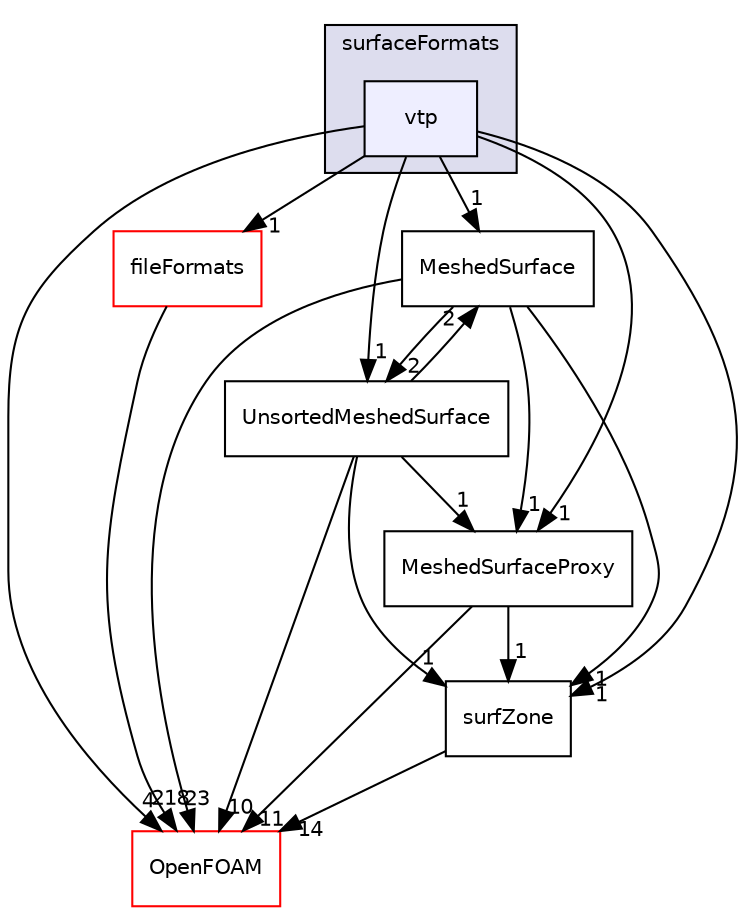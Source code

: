 digraph "src/surfMesh/surfaceFormats/vtp" {
  bgcolor=transparent;
  compound=true
  node [ fontsize="10", fontname="Helvetica"];
  edge [ labelfontsize="10", labelfontname="Helvetica"];
  subgraph clusterdir_3ad8f5f9808d8196d04eb1769c1a10a8 {
    graph [ bgcolor="#ddddee", pencolor="black", label="surfaceFormats" fontname="Helvetica", fontsize="10", URL="dir_3ad8f5f9808d8196d04eb1769c1a10a8.html"]
  dir_8a4b668f8ffd927609c04db5fa340d91 [shape=box, label="vtp", style="filled", fillcolor="#eeeeff", pencolor="black", URL="dir_8a4b668f8ffd927609c04db5fa340d91.html"];
  }
  dir_c7b425ce1feba157c3a628060f167f64 [shape=box label="MeshedSurface" URL="dir_c7b425ce1feba157c3a628060f167f64.html"];
  dir_b05602f37bb521a7142c0a3e200b5f35 [shape=box label="fileFormats" color="red" URL="dir_b05602f37bb521a7142c0a3e200b5f35.html"];
  dir_224334990af5761cc26bd2eed4da00bd [shape=box label="UnsortedMeshedSurface" URL="dir_224334990af5761cc26bd2eed4da00bd.html"];
  dir_b2d126e3ab79c2145c7a44de22e5f675 [shape=box label="MeshedSurfaceProxy" URL="dir_b2d126e3ab79c2145c7a44de22e5f675.html"];
  dir_c5473ff19b20e6ec4dfe5c310b3778a8 [shape=box label="OpenFOAM" color="red" URL="dir_c5473ff19b20e6ec4dfe5c310b3778a8.html"];
  dir_367e2591196b309d6036c64a18218666 [shape=box label="surfZone" URL="dir_367e2591196b309d6036c64a18218666.html"];
  dir_c7b425ce1feba157c3a628060f167f64->dir_224334990af5761cc26bd2eed4da00bd [headlabel="2", labeldistance=1.5 headhref="dir_003626_003653.html"];
  dir_c7b425ce1feba157c3a628060f167f64->dir_b2d126e3ab79c2145c7a44de22e5f675 [headlabel="1", labeldistance=1.5 headhref="dir_003626_003628.html"];
  dir_c7b425ce1feba157c3a628060f167f64->dir_c5473ff19b20e6ec4dfe5c310b3778a8 [headlabel="23", labeldistance=1.5 headhref="dir_003626_002151.html"];
  dir_c7b425ce1feba157c3a628060f167f64->dir_367e2591196b309d6036c64a18218666 [headlabel="1", labeldistance=1.5 headhref="dir_003626_003649.html"];
  dir_b05602f37bb521a7142c0a3e200b5f35->dir_c5473ff19b20e6ec4dfe5c310b3778a8 [headlabel="218", labeldistance=1.5 headhref="dir_000682_002151.html"];
  dir_8a4b668f8ffd927609c04db5fa340d91->dir_c7b425ce1feba157c3a628060f167f64 [headlabel="1", labeldistance=1.5 headhref="dir_003644_003626.html"];
  dir_8a4b668f8ffd927609c04db5fa340d91->dir_b05602f37bb521a7142c0a3e200b5f35 [headlabel="1", labeldistance=1.5 headhref="dir_003644_000682.html"];
  dir_8a4b668f8ffd927609c04db5fa340d91->dir_224334990af5761cc26bd2eed4da00bd [headlabel="1", labeldistance=1.5 headhref="dir_003644_003653.html"];
  dir_8a4b668f8ffd927609c04db5fa340d91->dir_b2d126e3ab79c2145c7a44de22e5f675 [headlabel="1", labeldistance=1.5 headhref="dir_003644_003628.html"];
  dir_8a4b668f8ffd927609c04db5fa340d91->dir_c5473ff19b20e6ec4dfe5c310b3778a8 [headlabel="4", labeldistance=1.5 headhref="dir_003644_002151.html"];
  dir_8a4b668f8ffd927609c04db5fa340d91->dir_367e2591196b309d6036c64a18218666 [headlabel="1", labeldistance=1.5 headhref="dir_003644_003649.html"];
  dir_224334990af5761cc26bd2eed4da00bd->dir_c7b425ce1feba157c3a628060f167f64 [headlabel="2", labeldistance=1.5 headhref="dir_003653_003626.html"];
  dir_224334990af5761cc26bd2eed4da00bd->dir_b2d126e3ab79c2145c7a44de22e5f675 [headlabel="1", labeldistance=1.5 headhref="dir_003653_003628.html"];
  dir_224334990af5761cc26bd2eed4da00bd->dir_c5473ff19b20e6ec4dfe5c310b3778a8 [headlabel="10", labeldistance=1.5 headhref="dir_003653_002151.html"];
  dir_224334990af5761cc26bd2eed4da00bd->dir_367e2591196b309d6036c64a18218666 [headlabel="1", labeldistance=1.5 headhref="dir_003653_003649.html"];
  dir_b2d126e3ab79c2145c7a44de22e5f675->dir_c5473ff19b20e6ec4dfe5c310b3778a8 [headlabel="11", labeldistance=1.5 headhref="dir_003628_002151.html"];
  dir_b2d126e3ab79c2145c7a44de22e5f675->dir_367e2591196b309d6036c64a18218666 [headlabel="1", labeldistance=1.5 headhref="dir_003628_003649.html"];
  dir_367e2591196b309d6036c64a18218666->dir_c5473ff19b20e6ec4dfe5c310b3778a8 [headlabel="14", labeldistance=1.5 headhref="dir_003649_002151.html"];
}
